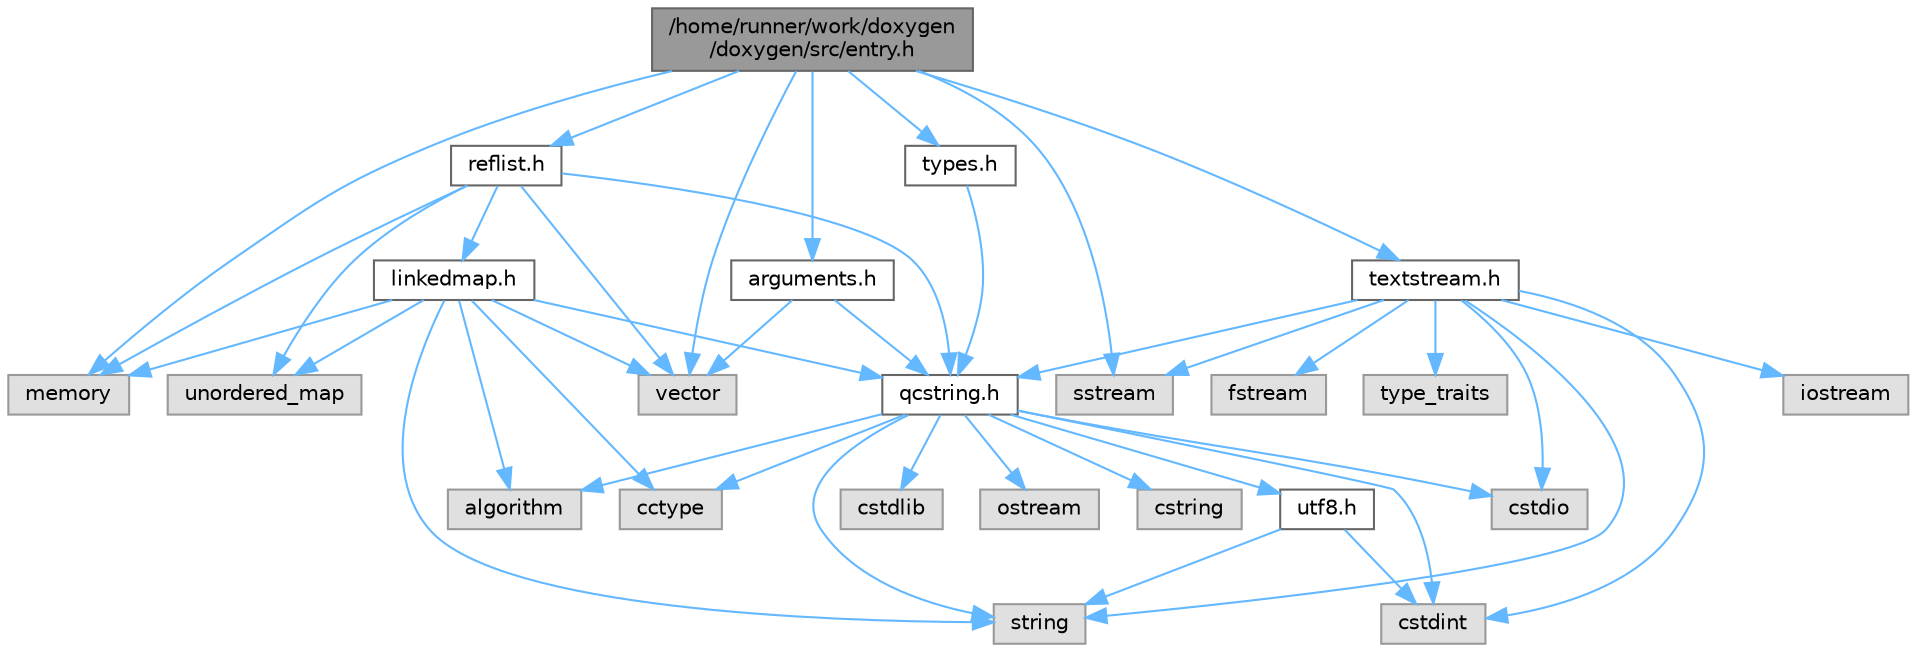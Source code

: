 digraph "/home/runner/work/doxygen/doxygen/src/entry.h"
{
 // INTERACTIVE_SVG=YES
 // LATEX_PDF_SIZE
  bgcolor="transparent";
  edge [fontname=Helvetica,fontsize=10,labelfontname=Helvetica,labelfontsize=10];
  node [fontname=Helvetica,fontsize=10,shape=box,height=0.2,width=0.4];
  Node1 [id="Node000001",label="/home/runner/work/doxygen\l/doxygen/src/entry.h",height=0.2,width=0.4,color="gray40", fillcolor="grey60", style="filled", fontcolor="black"];
  Node1 -> Node2 [id="edge1_Node000001_Node000002",color="steelblue1",style="solid"];
  Node2 [id="Node000002",label="vector",height=0.2,width=0.4,color="grey60", fillcolor="#E0E0E0", style="filled"];
  Node1 -> Node3 [id="edge2_Node000001_Node000003",color="steelblue1",style="solid"];
  Node3 [id="Node000003",label="memory",height=0.2,width=0.4,color="grey60", fillcolor="#E0E0E0", style="filled"];
  Node1 -> Node4 [id="edge3_Node000001_Node000004",color="steelblue1",style="solid"];
  Node4 [id="Node000004",label="sstream",height=0.2,width=0.4,color="grey60", fillcolor="#E0E0E0", style="filled"];
  Node1 -> Node5 [id="edge4_Node000001_Node000005",color="steelblue1",style="solid"];
  Node5 [id="Node000005",label="types.h",height=0.2,width=0.4,color="grey40", fillcolor="white", style="filled",URL="$d9/d49/types_8h.html",tooltip="This file contains a number of basic enums and types."];
  Node5 -> Node6 [id="edge5_Node000005_Node000006",color="steelblue1",style="solid"];
  Node6 [id="Node000006",label="qcstring.h",height=0.2,width=0.4,color="grey40", fillcolor="white", style="filled",URL="$d7/d5c/qcstring_8h.html",tooltip=" "];
  Node6 -> Node7 [id="edge6_Node000006_Node000007",color="steelblue1",style="solid"];
  Node7 [id="Node000007",label="string",height=0.2,width=0.4,color="grey60", fillcolor="#E0E0E0", style="filled"];
  Node6 -> Node8 [id="edge7_Node000006_Node000008",color="steelblue1",style="solid"];
  Node8 [id="Node000008",label="algorithm",height=0.2,width=0.4,color="grey60", fillcolor="#E0E0E0", style="filled"];
  Node6 -> Node9 [id="edge8_Node000006_Node000009",color="steelblue1",style="solid"];
  Node9 [id="Node000009",label="cctype",height=0.2,width=0.4,color="grey60", fillcolor="#E0E0E0", style="filled"];
  Node6 -> Node10 [id="edge9_Node000006_Node000010",color="steelblue1",style="solid"];
  Node10 [id="Node000010",label="cstring",height=0.2,width=0.4,color="grey60", fillcolor="#E0E0E0", style="filled"];
  Node6 -> Node11 [id="edge10_Node000006_Node000011",color="steelblue1",style="solid"];
  Node11 [id="Node000011",label="cstdio",height=0.2,width=0.4,color="grey60", fillcolor="#E0E0E0", style="filled"];
  Node6 -> Node12 [id="edge11_Node000006_Node000012",color="steelblue1",style="solid"];
  Node12 [id="Node000012",label="cstdlib",height=0.2,width=0.4,color="grey60", fillcolor="#E0E0E0", style="filled"];
  Node6 -> Node13 [id="edge12_Node000006_Node000013",color="steelblue1",style="solid"];
  Node13 [id="Node000013",label="cstdint",height=0.2,width=0.4,color="grey60", fillcolor="#E0E0E0", style="filled"];
  Node6 -> Node14 [id="edge13_Node000006_Node000014",color="steelblue1",style="solid"];
  Node14 [id="Node000014",label="ostream",height=0.2,width=0.4,color="grey60", fillcolor="#E0E0E0", style="filled"];
  Node6 -> Node15 [id="edge14_Node000006_Node000015",color="steelblue1",style="solid"];
  Node15 [id="Node000015",label="utf8.h",height=0.2,width=0.4,color="grey40", fillcolor="white", style="filled",URL="$db/d7c/utf8_8h.html",tooltip="Various UTF8 related helper functions."];
  Node15 -> Node13 [id="edge15_Node000015_Node000013",color="steelblue1",style="solid"];
  Node15 -> Node7 [id="edge16_Node000015_Node000007",color="steelblue1",style="solid"];
  Node1 -> Node16 [id="edge17_Node000001_Node000016",color="steelblue1",style="solid"];
  Node16 [id="Node000016",label="arguments.h",height=0.2,width=0.4,color="grey40", fillcolor="white", style="filled",URL="$df/d9b/arguments_8h.html",tooltip=" "];
  Node16 -> Node2 [id="edge18_Node000016_Node000002",color="steelblue1",style="solid"];
  Node16 -> Node6 [id="edge19_Node000016_Node000006",color="steelblue1",style="solid"];
  Node1 -> Node17 [id="edge20_Node000001_Node000017",color="steelblue1",style="solid"];
  Node17 [id="Node000017",label="reflist.h",height=0.2,width=0.4,color="grey40", fillcolor="white", style="filled",URL="$d1/d02/reflist_8h.html",tooltip=" "];
  Node17 -> Node2 [id="edge21_Node000017_Node000002",color="steelblue1",style="solid"];
  Node17 -> Node18 [id="edge22_Node000017_Node000018",color="steelblue1",style="solid"];
  Node18 [id="Node000018",label="unordered_map",height=0.2,width=0.4,color="grey60", fillcolor="#E0E0E0", style="filled"];
  Node17 -> Node3 [id="edge23_Node000017_Node000003",color="steelblue1",style="solid"];
  Node17 -> Node6 [id="edge24_Node000017_Node000006",color="steelblue1",style="solid"];
  Node17 -> Node19 [id="edge25_Node000017_Node000019",color="steelblue1",style="solid"];
  Node19 [id="Node000019",label="linkedmap.h",height=0.2,width=0.4,color="grey40", fillcolor="white", style="filled",URL="$da/de1/linkedmap_8h.html",tooltip=" "];
  Node19 -> Node18 [id="edge26_Node000019_Node000018",color="steelblue1",style="solid"];
  Node19 -> Node2 [id="edge27_Node000019_Node000002",color="steelblue1",style="solid"];
  Node19 -> Node3 [id="edge28_Node000019_Node000003",color="steelblue1",style="solid"];
  Node19 -> Node7 [id="edge29_Node000019_Node000007",color="steelblue1",style="solid"];
  Node19 -> Node8 [id="edge30_Node000019_Node000008",color="steelblue1",style="solid"];
  Node19 -> Node9 [id="edge31_Node000019_Node000009",color="steelblue1",style="solid"];
  Node19 -> Node6 [id="edge32_Node000019_Node000006",color="steelblue1",style="solid"];
  Node1 -> Node20 [id="edge33_Node000001_Node000020",color="steelblue1",style="solid"];
  Node20 [id="Node000020",label="textstream.h",height=0.2,width=0.4,color="grey40", fillcolor="white", style="filled",URL="$d4/d7d/textstream_8h.html",tooltip=" "];
  Node20 -> Node7 [id="edge34_Node000020_Node000007",color="steelblue1",style="solid"];
  Node20 -> Node21 [id="edge35_Node000020_Node000021",color="steelblue1",style="solid"];
  Node21 [id="Node000021",label="iostream",height=0.2,width=0.4,color="grey60", fillcolor="#E0E0E0", style="filled"];
  Node20 -> Node4 [id="edge36_Node000020_Node000004",color="steelblue1",style="solid"];
  Node20 -> Node13 [id="edge37_Node000020_Node000013",color="steelblue1",style="solid"];
  Node20 -> Node11 [id="edge38_Node000020_Node000011",color="steelblue1",style="solid"];
  Node20 -> Node22 [id="edge39_Node000020_Node000022",color="steelblue1",style="solid"];
  Node22 [id="Node000022",label="fstream",height=0.2,width=0.4,color="grey60", fillcolor="#E0E0E0", style="filled"];
  Node20 -> Node23 [id="edge40_Node000020_Node000023",color="steelblue1",style="solid"];
  Node23 [id="Node000023",label="type_traits",height=0.2,width=0.4,color="grey60", fillcolor="#E0E0E0", style="filled"];
  Node20 -> Node6 [id="edge41_Node000020_Node000006",color="steelblue1",style="solid"];
}

